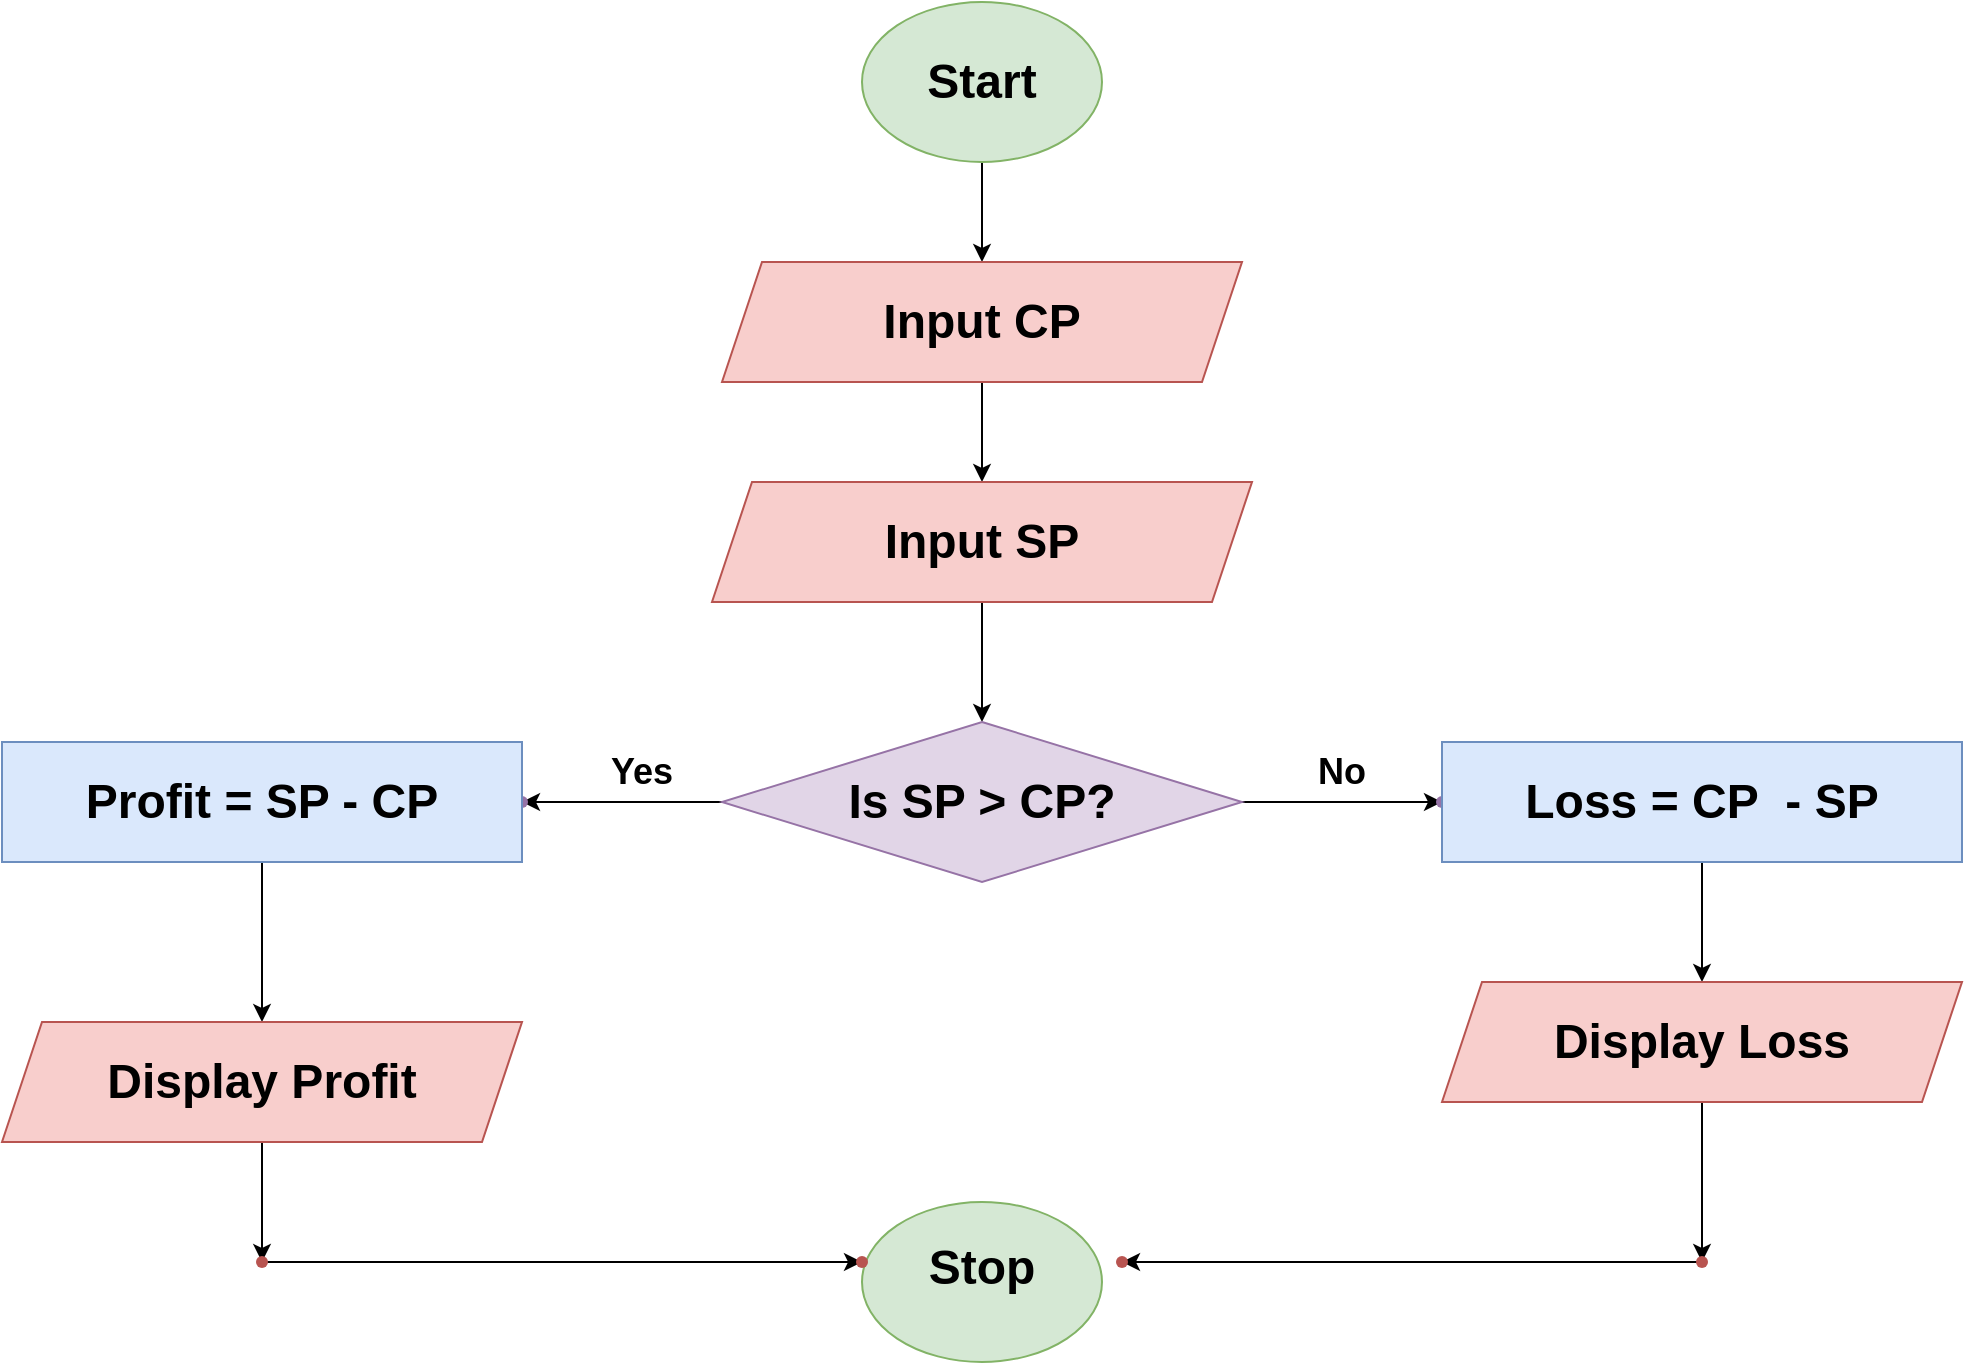 <mxfile version="26.1.1">
  <diagram name="Page-1" id="6wFPv-Ol7YiRCmXcF5sg">
    <mxGraphModel dx="2250" dy="743" grid="1" gridSize="10" guides="1" tooltips="1" connect="1" arrows="1" fold="1" page="1" pageScale="1" pageWidth="850" pageHeight="1100" math="0" shadow="0">
      <root>
        <mxCell id="0" />
        <mxCell id="1" parent="0" />
        <mxCell id="VwdY4uBwfLOqkR9WjEWb-27" value="" style="edgeStyle=orthogonalEdgeStyle;rounded=0;orthogonalLoop=1;jettySize=auto;html=1;" edge="1" parent="1" source="VwdY4uBwfLOqkR9WjEWb-28" target="VwdY4uBwfLOqkR9WjEWb-30">
          <mxGeometry relative="1" as="geometry" />
        </mxCell>
        <mxCell id="VwdY4uBwfLOqkR9WjEWb-28" value="&lt;h1&gt;Start&lt;/h1&gt;" style="ellipse;whiteSpace=wrap;html=1;fillColor=#d5e8d4;strokeColor=#82b366;" vertex="1" parent="1">
          <mxGeometry x="-60" y="120" width="120" height="80" as="geometry" />
        </mxCell>
        <mxCell id="VwdY4uBwfLOqkR9WjEWb-29" value="" style="edgeStyle=orthogonalEdgeStyle;rounded=0;orthogonalLoop=1;jettySize=auto;html=1;" edge="1" parent="1" source="VwdY4uBwfLOqkR9WjEWb-30" target="VwdY4uBwfLOqkR9WjEWb-32">
          <mxGeometry relative="1" as="geometry" />
        </mxCell>
        <mxCell id="VwdY4uBwfLOqkR9WjEWb-30" value="&lt;h1&gt;Input CP&lt;/h1&gt;" style="shape=parallelogram;perimeter=parallelogramPerimeter;whiteSpace=wrap;html=1;fixedSize=1;fillColor=#f8cecc;strokeColor=#b85450;" vertex="1" parent="1">
          <mxGeometry x="-130" y="250" width="260" height="60" as="geometry" />
        </mxCell>
        <mxCell id="VwdY4uBwfLOqkR9WjEWb-31" value="" style="edgeStyle=orthogonalEdgeStyle;rounded=0;orthogonalLoop=1;jettySize=auto;html=1;" edge="1" parent="1" source="VwdY4uBwfLOqkR9WjEWb-32">
          <mxGeometry relative="1" as="geometry">
            <mxPoint y="480" as="targetPoint" />
          </mxGeometry>
        </mxCell>
        <mxCell id="VwdY4uBwfLOqkR9WjEWb-32" value="&lt;h1&gt;Input SP&lt;/h1&gt;" style="shape=parallelogram;perimeter=parallelogramPerimeter;whiteSpace=wrap;html=1;fixedSize=1;fillColor=#f8cecc;strokeColor=#b85450;" vertex="1" parent="1">
          <mxGeometry x="-135" y="360" width="270" height="60" as="geometry" />
        </mxCell>
        <mxCell id="VwdY4uBwfLOqkR9WjEWb-37" value="&lt;h1&gt;Stop&lt;/h1&gt;&lt;div&gt;&lt;br&gt;&lt;/div&gt;" style="ellipse;whiteSpace=wrap;html=1;fillColor=#d5e8d4;strokeColor=#82b366;" vertex="1" parent="1">
          <mxGeometry x="-60" y="720" width="120" height="80" as="geometry" />
        </mxCell>
        <mxCell id="VwdY4uBwfLOqkR9WjEWb-40" value="" style="edgeStyle=orthogonalEdgeStyle;rounded=0;orthogonalLoop=1;jettySize=auto;html=1;" edge="1" parent="1" source="VwdY4uBwfLOqkR9WjEWb-38" target="VwdY4uBwfLOqkR9WjEWb-39">
          <mxGeometry relative="1" as="geometry" />
        </mxCell>
        <mxCell id="VwdY4uBwfLOqkR9WjEWb-42" value="" style="edgeStyle=orthogonalEdgeStyle;rounded=0;orthogonalLoop=1;jettySize=auto;html=1;" edge="1" parent="1" source="VwdY4uBwfLOqkR9WjEWb-38" target="VwdY4uBwfLOqkR9WjEWb-41">
          <mxGeometry relative="1" as="geometry" />
        </mxCell>
        <mxCell id="VwdY4uBwfLOqkR9WjEWb-38" value="&lt;h1&gt;Is SP &amp;gt; CP?&lt;/h1&gt;" style="rhombus;whiteSpace=wrap;html=1;fillColor=#e1d5e7;strokeColor=#9673a6;" vertex="1" parent="1">
          <mxGeometry x="-130" y="480" width="260" height="80" as="geometry" />
        </mxCell>
        <mxCell id="VwdY4uBwfLOqkR9WjEWb-39" value="" style="shape=waypoint;sketch=0;size=6;pointerEvents=1;points=[];fillColor=#e1d5e7;resizable=0;rotatable=0;perimeter=centerPerimeter;snapToPoint=1;strokeColor=#9673a6;" vertex="1" parent="1">
          <mxGeometry x="-240" y="510" width="20" height="20" as="geometry" />
        </mxCell>
        <mxCell id="VwdY4uBwfLOqkR9WjEWb-41" value="" style="shape=waypoint;sketch=0;size=6;pointerEvents=1;points=[];fillColor=#e1d5e7;resizable=0;rotatable=0;perimeter=centerPerimeter;snapToPoint=1;strokeColor=#9673a6;" vertex="1" parent="1">
          <mxGeometry x="220" y="510" width="20" height="20" as="geometry" />
        </mxCell>
        <mxCell id="VwdY4uBwfLOqkR9WjEWb-46" value="" style="edgeStyle=orthogonalEdgeStyle;rounded=0;orthogonalLoop=1;jettySize=auto;html=1;" edge="1" parent="1" source="VwdY4uBwfLOqkR9WjEWb-43" target="VwdY4uBwfLOqkR9WjEWb-45">
          <mxGeometry relative="1" as="geometry" />
        </mxCell>
        <mxCell id="VwdY4uBwfLOqkR9WjEWb-43" value="&lt;h1&gt;Profit = SP - CP&lt;/h1&gt;" style="rounded=0;whiteSpace=wrap;html=1;fillColor=#dae8fc;strokeColor=#6c8ebf;" vertex="1" parent="1">
          <mxGeometry x="-490" y="490" width="260" height="60" as="geometry" />
        </mxCell>
        <mxCell id="VwdY4uBwfLOqkR9WjEWb-56" value="" style="edgeStyle=orthogonalEdgeStyle;rounded=0;orthogonalLoop=1;jettySize=auto;html=1;" edge="1" parent="1" source="VwdY4uBwfLOqkR9WjEWb-44" target="VwdY4uBwfLOqkR9WjEWb-54">
          <mxGeometry relative="1" as="geometry" />
        </mxCell>
        <mxCell id="VwdY4uBwfLOqkR9WjEWb-44" value="&lt;h1&gt;Loss = CP&amp;nbsp; - SP&lt;/h1&gt;" style="rounded=0;whiteSpace=wrap;html=1;fillColor=#dae8fc;strokeColor=#6c8ebf;" vertex="1" parent="1">
          <mxGeometry x="230" y="490" width="260" height="60" as="geometry" />
        </mxCell>
        <mxCell id="VwdY4uBwfLOqkR9WjEWb-48" value="" style="edgeStyle=orthogonalEdgeStyle;rounded=0;orthogonalLoop=1;jettySize=auto;html=1;" edge="1" parent="1" source="VwdY4uBwfLOqkR9WjEWb-45" target="VwdY4uBwfLOqkR9WjEWb-47">
          <mxGeometry relative="1" as="geometry" />
        </mxCell>
        <mxCell id="VwdY4uBwfLOqkR9WjEWb-45" value="&lt;h1&gt;Display Profit&lt;/h1&gt;" style="shape=parallelogram;perimeter=parallelogramPerimeter;whiteSpace=wrap;html=1;fixedSize=1;fillColor=#f8cecc;strokeColor=#b85450;rounded=0;" vertex="1" parent="1">
          <mxGeometry x="-490" y="630" width="260" height="60" as="geometry" />
        </mxCell>
        <mxCell id="VwdY4uBwfLOqkR9WjEWb-50" value="" style="edgeStyle=orthogonalEdgeStyle;rounded=0;orthogonalLoop=1;jettySize=auto;html=1;" edge="1" parent="1" source="VwdY4uBwfLOqkR9WjEWb-47" target="VwdY4uBwfLOqkR9WjEWb-49">
          <mxGeometry relative="1" as="geometry" />
        </mxCell>
        <mxCell id="VwdY4uBwfLOqkR9WjEWb-47" value="" style="shape=waypoint;sketch=0;size=6;pointerEvents=1;points=[];fillColor=#f8cecc;resizable=0;rotatable=0;perimeter=centerPerimeter;snapToPoint=1;strokeColor=#b85450;rounded=0;" vertex="1" parent="1">
          <mxGeometry x="-370" y="740" width="20" height="20" as="geometry" />
        </mxCell>
        <mxCell id="VwdY4uBwfLOqkR9WjEWb-49" value="" style="shape=waypoint;sketch=0;size=6;pointerEvents=1;points=[];fillColor=#f8cecc;resizable=0;rotatable=0;perimeter=centerPerimeter;snapToPoint=1;strokeColor=#b85450;rounded=0;" vertex="1" parent="1">
          <mxGeometry x="-70" y="740" width="20" height="20" as="geometry" />
        </mxCell>
        <mxCell id="VwdY4uBwfLOqkR9WjEWb-51" value="&lt;h2&gt;Yes&lt;/h2&gt;" style="text;html=1;align=center;verticalAlign=middle;whiteSpace=wrap;rounded=0;" vertex="1" parent="1">
          <mxGeometry x="-200" y="490" width="60" height="30" as="geometry" />
        </mxCell>
        <mxCell id="VwdY4uBwfLOqkR9WjEWb-52" value="&lt;h2&gt;No&lt;/h2&gt;" style="text;html=1;align=center;verticalAlign=middle;whiteSpace=wrap;rounded=0;" vertex="1" parent="1">
          <mxGeometry x="150" y="490" width="60" height="30" as="geometry" />
        </mxCell>
        <mxCell id="VwdY4uBwfLOqkR9WjEWb-53" value="" style="edgeStyle=orthogonalEdgeStyle;rounded=0;orthogonalLoop=1;jettySize=auto;html=1;" edge="1" parent="1" source="VwdY4uBwfLOqkR9WjEWb-54" target="VwdY4uBwfLOqkR9WjEWb-55">
          <mxGeometry relative="1" as="geometry" />
        </mxCell>
        <mxCell id="VwdY4uBwfLOqkR9WjEWb-54" value="&lt;h1&gt;Display Loss&lt;/h1&gt;" style="shape=parallelogram;perimeter=parallelogramPerimeter;whiteSpace=wrap;html=1;fixedSize=1;fillColor=#f8cecc;strokeColor=#b85450;rounded=0;" vertex="1" parent="1">
          <mxGeometry x="230" y="610" width="260" height="60" as="geometry" />
        </mxCell>
        <mxCell id="VwdY4uBwfLOqkR9WjEWb-58" value="" style="edgeStyle=orthogonalEdgeStyle;rounded=0;orthogonalLoop=1;jettySize=auto;html=1;" edge="1" parent="1" source="VwdY4uBwfLOqkR9WjEWb-55" target="VwdY4uBwfLOqkR9WjEWb-57">
          <mxGeometry relative="1" as="geometry" />
        </mxCell>
        <mxCell id="VwdY4uBwfLOqkR9WjEWb-55" value="" style="shape=waypoint;sketch=0;size=6;pointerEvents=1;points=[];fillColor=#f8cecc;resizable=0;rotatable=0;perimeter=centerPerimeter;snapToPoint=1;strokeColor=#b85450;rounded=0;" vertex="1" parent="1">
          <mxGeometry x="350" y="740" width="20" height="20" as="geometry" />
        </mxCell>
        <mxCell id="VwdY4uBwfLOqkR9WjEWb-57" value="" style="shape=waypoint;sketch=0;size=6;pointerEvents=1;points=[];fillColor=#f8cecc;resizable=0;rotatable=0;perimeter=centerPerimeter;snapToPoint=1;strokeColor=#b85450;rounded=0;" vertex="1" parent="1">
          <mxGeometry x="60" y="740" width="20" height="20" as="geometry" />
        </mxCell>
      </root>
    </mxGraphModel>
  </diagram>
</mxfile>
